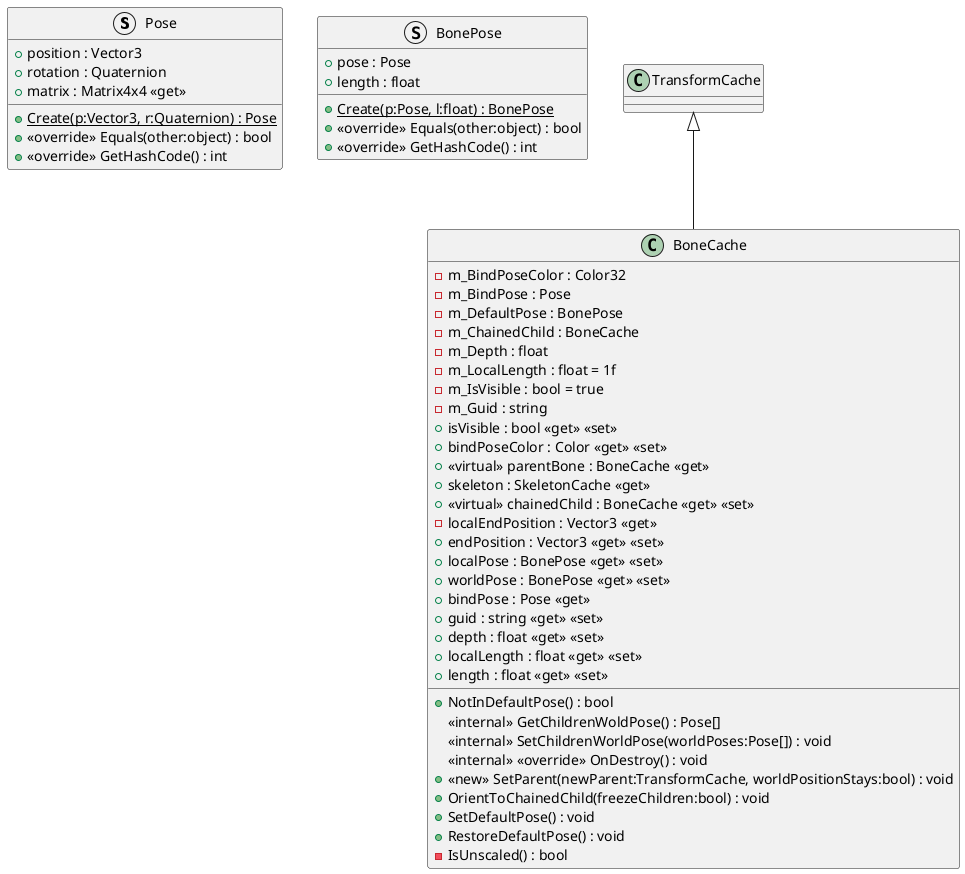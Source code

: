 @startuml
struct Pose {
    + position : Vector3
    + rotation : Quaternion
    + matrix : Matrix4x4 <<get>>
    + {static} Create(p:Vector3, r:Quaternion) : Pose
    + <<override>> Equals(other:object) : bool
    + <<override>> GetHashCode() : int
}
struct BonePose {
    + pose : Pose
    + length : float
    + {static} Create(p:Pose, l:float) : BonePose
    + <<override>> Equals(other:object) : bool
    + <<override>> GetHashCode() : int
}
class BoneCache {
    - m_BindPoseColor : Color32
    - m_BindPose : Pose
    - m_DefaultPose : BonePose
    - m_ChainedChild : BoneCache
    - m_Depth : float
    - m_LocalLength : float = 1f
    - m_IsVisible : bool = true
    - m_Guid : string
    + NotInDefaultPose() : bool
    + isVisible : bool <<get>> <<set>>
    + bindPoseColor : Color <<get>> <<set>>
    + <<virtual>> parentBone : BoneCache <<get>>
    + skeleton : SkeletonCache <<get>>
    + <<virtual>> chainedChild : BoneCache <<get>> <<set>>
    - localEndPosition : Vector3 <<get>>
    + endPosition : Vector3 <<get>> <<set>>
    + localPose : BonePose <<get>> <<set>>
    + worldPose : BonePose <<get>> <<set>>
    + bindPose : Pose <<get>>
    + guid : string <<get>> <<set>>
    + depth : float <<get>> <<set>>
    + localLength : float <<get>> <<set>>
    + length : float <<get>> <<set>>
    <<internal>> GetChildrenWoldPose() : Pose[]
    <<internal>> SetChildrenWorldPose(worldPoses:Pose[]) : void
    <<internal>> <<override>> OnDestroy() : void
    + <<new>> SetParent(newParent:TransformCache, worldPositionStays:bool) : void
    + OrientToChainedChild(freezeChildren:bool) : void
    + SetDefaultPose() : void
    + RestoreDefaultPose() : void
    - IsUnscaled() : bool
}
TransformCache <|-- BoneCache
@enduml
